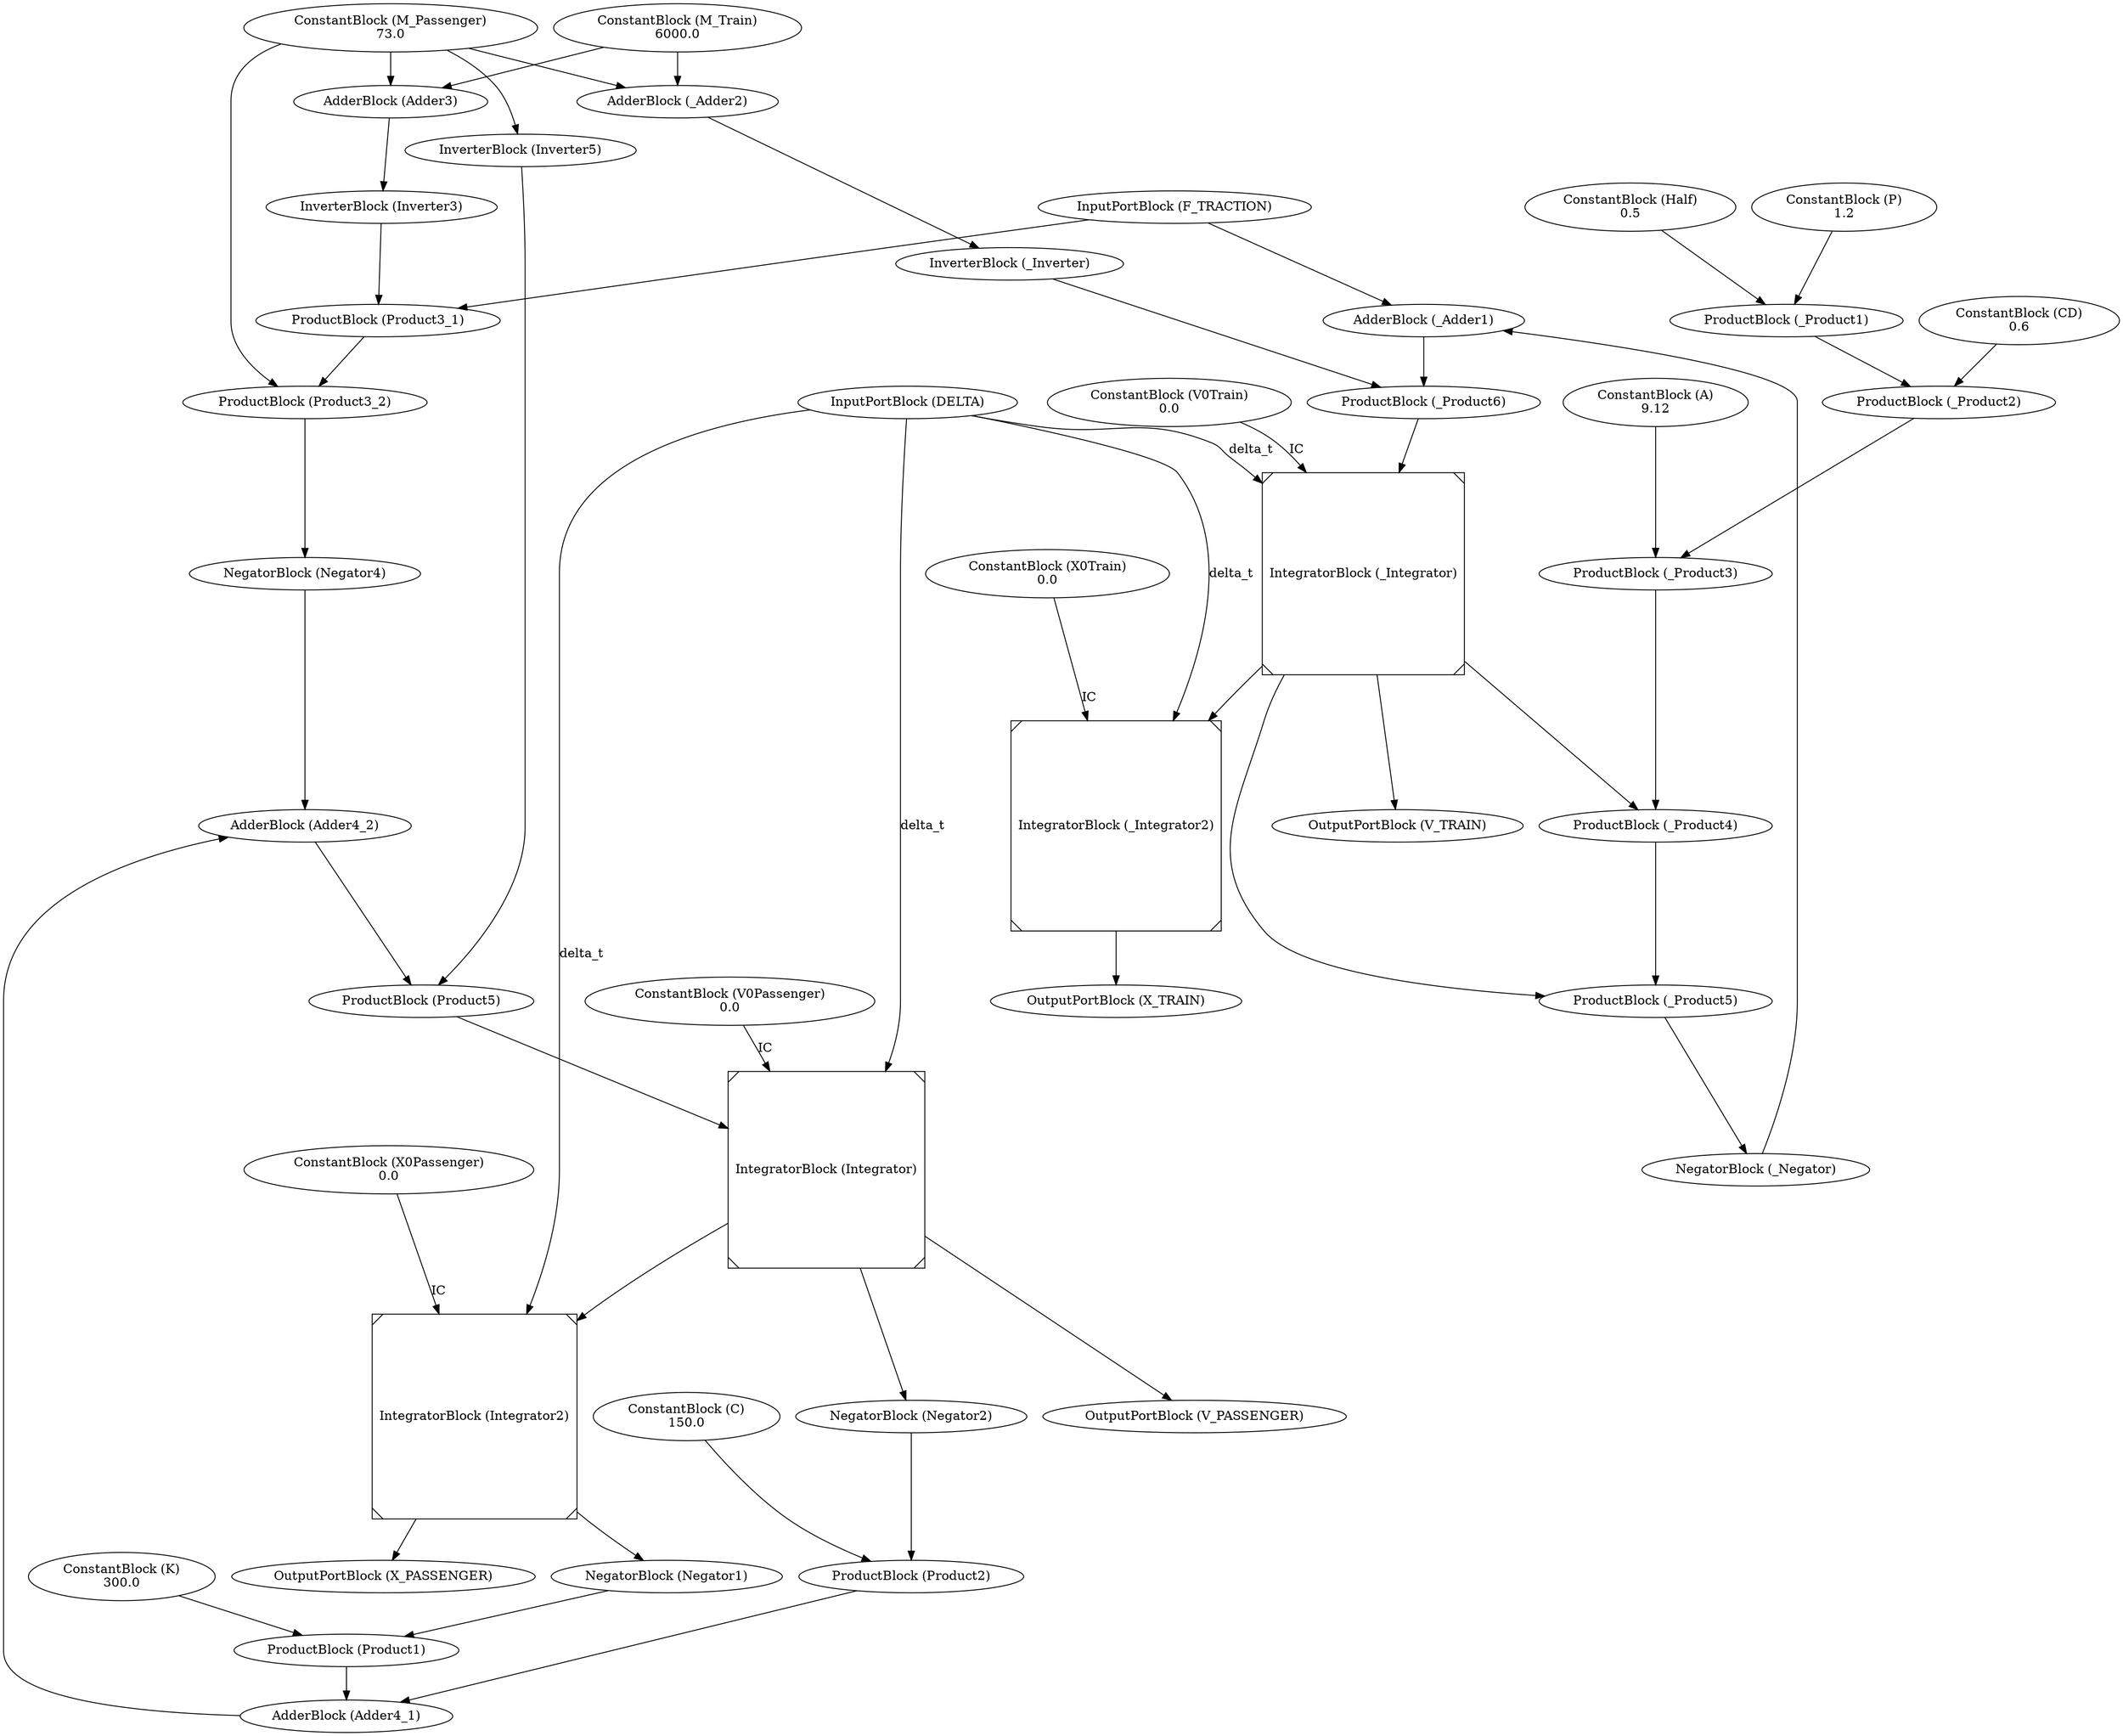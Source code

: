 digraph graphname
{F_TRACTION [label="InputPortBlock (F_TRACTION)"];
DELTA [label="InputPortBlock (DELTA)"];
V_PASSENGER [label="OutputPortBlock (V_PASSENGER)"];
Integrator -> V_PASSENGER [label=""];
V_TRAIN [label="OutputPortBlock (V_TRAIN)"];
_Integrator -> V_TRAIN [label=""];
X_PASSENGER [label="OutputPortBlock (X_PASSENGER)"];
Integrator2 -> X_PASSENGER [label=""];
X_TRAIN [label="OutputPortBlock (X_TRAIN)"];
_Integrator2 -> X_TRAIN [label=""];
X0Train [label="ConstantBlock (X0Train)\n0.0"];
V0Train [label="ConstantBlock (V0Train)\n0.0"];
X0Passenger [label="ConstantBlock (X0Passenger)\n0.0"];
V0Passenger [label="ConstantBlock (V0Passenger)\n0.0"];
M_Passenger [label="ConstantBlock (M_Passenger)\n73.0"];
M_Train [label="ConstantBlock (M_Train)\n6000.0"];
K [label="ConstantBlock (K)\n300.0"];
C [label="ConstantBlock (C)\n150.0"];
CD [label="ConstantBlock (CD)\n0.6"];
P [label="ConstantBlock (P)\n1.2"];
A [label="ConstantBlock (A)\n9.12"];
Half [label="ConstantBlock (Half)\n0.5"];
Integrator [label="IntegratorBlock (Integrator)",shape=Msquare];
DELTA -> Integrator [label="delta_t"];
V0Passenger -> Integrator [label="IC"];
Product5 -> Integrator [label=""];
Integrator2 [label="IntegratorBlock (Integrator2)",shape=Msquare];
DELTA -> Integrator2 [label="delta_t"];
X0Passenger -> Integrator2 [label="IC"];
Integrator -> Integrator2 [label=""];
Negator1 [label="NegatorBlock (Negator1)"];
Integrator2 -> Negator1 [label=""];
Product1 [label="ProductBlock (Product1)"];
Negator1 -> Product1 [label=""];
K -> Product1 [label=""];
Negator2 [label="NegatorBlock (Negator2)"];
Integrator -> Negator2 [label=""];
Product2 [label="ProductBlock (Product2)"];
Negator2 -> Product2 [label=""];
C -> Product2 [label=""];
Adder3 [label="AdderBlock (Adder3)"];
M_Train -> Adder3 [label=""];
M_Passenger -> Adder3 [label=""];
Inverter3 [label="InverterBlock (Inverter3)"];
Adder3 -> Inverter3 [label=""];
Product3_1 [label="ProductBlock (Product3_1)"];
Inverter3 -> Product3_1 [label=""];
F_TRACTION -> Product3_1 [label=""];
Product3_2 [label="ProductBlock (Product3_2)"];
Product3_1 -> Product3_2 [label=""];
M_Passenger -> Product3_2 [label=""];
Adder4_1 [label="AdderBlock (Adder4_1)"];
Product1 -> Adder4_1 [label=""];
Product2 -> Adder4_1 [label=""];
Adder4_2 [label="AdderBlock (Adder4_2)"];
Negator4 -> Adder4_2 [label=""];
Adder4_1 -> Adder4_2 [label=""];
Negator4 [label="NegatorBlock (Negator4)"];
Product3_2 -> Negator4 [label=""];
Inverter5 [label="InverterBlock (Inverter5)"];
M_Passenger -> Inverter5 [label=""];
Product5 [label="ProductBlock (Product5)"];
Adder4_2 -> Product5 [label=""];
Inverter5 -> Product5 [label=""];
_Product1 [label="ProductBlock (_Product1)"];
Half -> _Product1 [label=""];
P -> _Product1 [label=""];
_Product2 [label="ProductBlock (_Product2)"];
_Product1 -> _Product2 [label=""];
CD -> _Product2 [label=""];
_Product3 [label="ProductBlock (_Product3)"];
_Product2 -> _Product3 [label=""];
A -> _Product3 [label=""];
_Product4 [label="ProductBlock (_Product4)"];
_Product3 -> _Product4 [label=""];
_Integrator -> _Product4 [label=""];
_Product5 [label="ProductBlock (_Product5)"];
_Product4 -> _Product5 [label=""];
_Integrator -> _Product5 [label=""];
_Product6 [label="ProductBlock (_Product6)"];
_Adder1 -> _Product6 [label=""];
_Inverter -> _Product6 [label=""];
_Adder1 [label="AdderBlock (_Adder1)"];
_Negator -> _Adder1 [label=""];
F_TRACTION -> _Adder1 [label=""];
_Adder2 [label="AdderBlock (_Adder2)"];
M_Train -> _Adder2 [label=""];
M_Passenger -> _Adder2 [label=""];
_Negator [label="NegatorBlock (_Negator)"];
_Product5 -> _Negator [label=""];
_Inverter [label="InverterBlock (_Inverter)"];
_Adder2 -> _Inverter [label=""];
_Integrator [label="IntegratorBlock (_Integrator)",shape=Msquare];
DELTA -> _Integrator [label="delta_t"];
V0Train -> _Integrator [label="IC"];
_Product6 -> _Integrator [label=""];
_Integrator2 [label="IntegratorBlock (_Integrator2)",shape=Msquare];
DELTA -> _Integrator2 [label="delta_t"];
X0Train -> _Integrator2 [label="IC"];
_Integrator -> _Integrator2 [label=""];

}